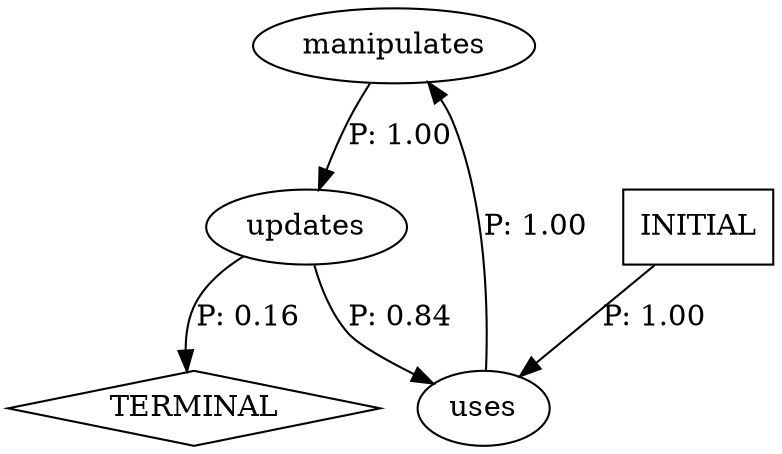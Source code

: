 digraph G {
  0 [label="manipulates"];
  1 [label="updates"];
  2 [label="uses"];
  3 [label="TERMINAL",shape=diamond];
  4 [label="INITIAL",shape=box];
0->1 [label="P: 1.00"];
1->2 [label="P: 0.84"];
1->3 [label="P: 0.16"];
2->0 [label="P: 1.00"];
4->2 [label="P: 1.00"];
}
